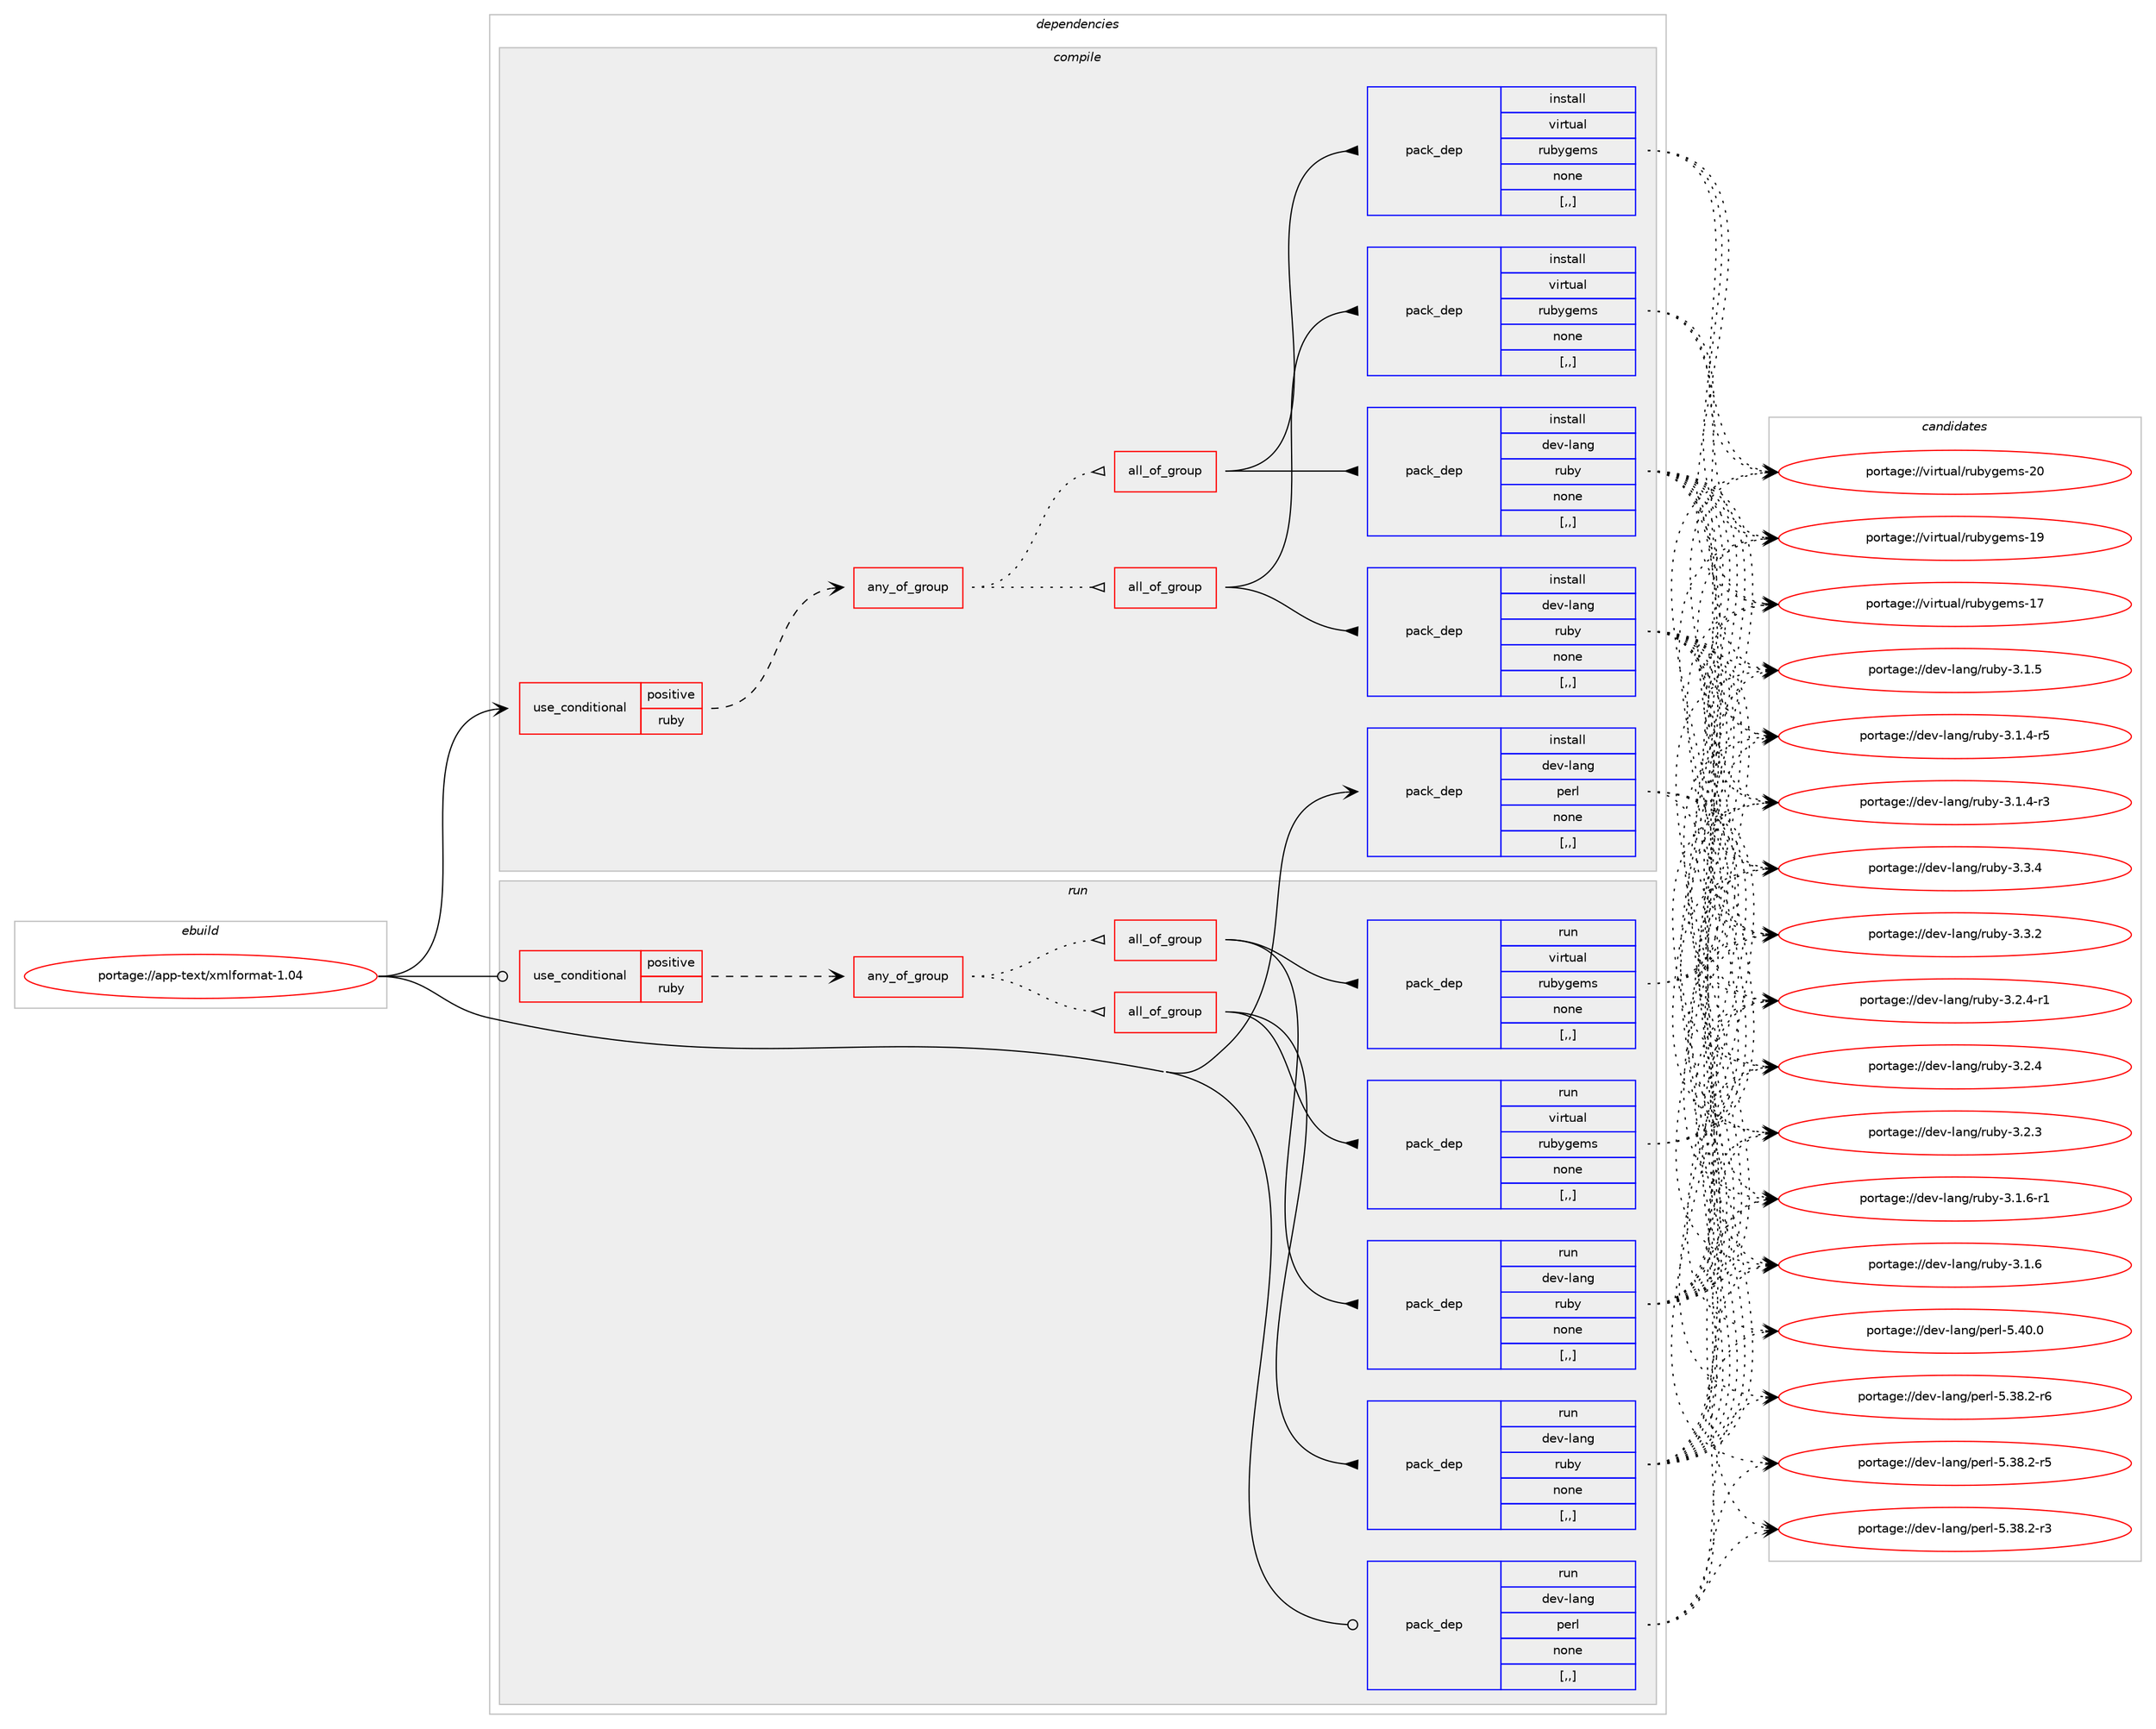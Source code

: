 digraph prolog {

# *************
# Graph options
# *************

newrank=true;
concentrate=true;
compound=true;
graph [rankdir=LR,fontname=Helvetica,fontsize=10,ranksep=1.5];#, ranksep=2.5, nodesep=0.2];
edge  [arrowhead=vee];
node  [fontname=Helvetica,fontsize=10];

# **********
# The ebuild
# **********

subgraph cluster_leftcol {
color=gray;
label=<<i>ebuild</i>>;
id [label="portage://app-text/xmlformat-1.04", color=red, width=4, href="../app-text/xmlformat-1.04.svg"];
}

# ****************
# The dependencies
# ****************

subgraph cluster_midcol {
color=gray;
label=<<i>dependencies</i>>;
subgraph cluster_compile {
fillcolor="#eeeeee";
style=filled;
label=<<i>compile</i>>;
subgraph cond16397 {
dependency60675 [label=<<TABLE BORDER="0" CELLBORDER="1" CELLSPACING="0" CELLPADDING="4"><TR><TD ROWSPAN="3" CELLPADDING="10">use_conditional</TD></TR><TR><TD>positive</TD></TR><TR><TD>ruby</TD></TR></TABLE>>, shape=none, color=red];
subgraph any454 {
dependency60676 [label=<<TABLE BORDER="0" CELLBORDER="1" CELLSPACING="0" CELLPADDING="4"><TR><TD CELLPADDING="10">any_of_group</TD></TR></TABLE>>, shape=none, color=red];subgraph all64 {
dependency60677 [label=<<TABLE BORDER="0" CELLBORDER="1" CELLSPACING="0" CELLPADDING="4"><TR><TD CELLPADDING="10">all_of_group</TD></TR></TABLE>>, shape=none, color=red];subgraph pack43763 {
dependency60678 [label=<<TABLE BORDER="0" CELLBORDER="1" CELLSPACING="0" CELLPADDING="4" WIDTH="220"><TR><TD ROWSPAN="6" CELLPADDING="30">pack_dep</TD></TR><TR><TD WIDTH="110">install</TD></TR><TR><TD>dev-lang</TD></TR><TR><TD>ruby</TD></TR><TR><TD>none</TD></TR><TR><TD>[,,]</TD></TR></TABLE>>, shape=none, color=blue];
}
dependency60677:e -> dependency60678:w [weight=20,style="solid",arrowhead="inv"];
subgraph pack43764 {
dependency60679 [label=<<TABLE BORDER="0" CELLBORDER="1" CELLSPACING="0" CELLPADDING="4" WIDTH="220"><TR><TD ROWSPAN="6" CELLPADDING="30">pack_dep</TD></TR><TR><TD WIDTH="110">install</TD></TR><TR><TD>virtual</TD></TR><TR><TD>rubygems</TD></TR><TR><TD>none</TD></TR><TR><TD>[,,]</TD></TR></TABLE>>, shape=none, color=blue];
}
dependency60677:e -> dependency60679:w [weight=20,style="solid",arrowhead="inv"];
}
dependency60676:e -> dependency60677:w [weight=20,style="dotted",arrowhead="oinv"];
subgraph all65 {
dependency60680 [label=<<TABLE BORDER="0" CELLBORDER="1" CELLSPACING="0" CELLPADDING="4"><TR><TD CELLPADDING="10">all_of_group</TD></TR></TABLE>>, shape=none, color=red];subgraph pack43765 {
dependency60681 [label=<<TABLE BORDER="0" CELLBORDER="1" CELLSPACING="0" CELLPADDING="4" WIDTH="220"><TR><TD ROWSPAN="6" CELLPADDING="30">pack_dep</TD></TR><TR><TD WIDTH="110">install</TD></TR><TR><TD>dev-lang</TD></TR><TR><TD>ruby</TD></TR><TR><TD>none</TD></TR><TR><TD>[,,]</TD></TR></TABLE>>, shape=none, color=blue];
}
dependency60680:e -> dependency60681:w [weight=20,style="solid",arrowhead="inv"];
subgraph pack43766 {
dependency60682 [label=<<TABLE BORDER="0" CELLBORDER="1" CELLSPACING="0" CELLPADDING="4" WIDTH="220"><TR><TD ROWSPAN="6" CELLPADDING="30">pack_dep</TD></TR><TR><TD WIDTH="110">install</TD></TR><TR><TD>virtual</TD></TR><TR><TD>rubygems</TD></TR><TR><TD>none</TD></TR><TR><TD>[,,]</TD></TR></TABLE>>, shape=none, color=blue];
}
dependency60680:e -> dependency60682:w [weight=20,style="solid",arrowhead="inv"];
}
dependency60676:e -> dependency60680:w [weight=20,style="dotted",arrowhead="oinv"];
}
dependency60675:e -> dependency60676:w [weight=20,style="dashed",arrowhead="vee"];
}
id:e -> dependency60675:w [weight=20,style="solid",arrowhead="vee"];
subgraph pack43767 {
dependency60683 [label=<<TABLE BORDER="0" CELLBORDER="1" CELLSPACING="0" CELLPADDING="4" WIDTH="220"><TR><TD ROWSPAN="6" CELLPADDING="30">pack_dep</TD></TR><TR><TD WIDTH="110">install</TD></TR><TR><TD>dev-lang</TD></TR><TR><TD>perl</TD></TR><TR><TD>none</TD></TR><TR><TD>[,,]</TD></TR></TABLE>>, shape=none, color=blue];
}
id:e -> dependency60683:w [weight=20,style="solid",arrowhead="vee"];
}
subgraph cluster_compileandrun {
fillcolor="#eeeeee";
style=filled;
label=<<i>compile and run</i>>;
}
subgraph cluster_run {
fillcolor="#eeeeee";
style=filled;
label=<<i>run</i>>;
subgraph cond16398 {
dependency60684 [label=<<TABLE BORDER="0" CELLBORDER="1" CELLSPACING="0" CELLPADDING="4"><TR><TD ROWSPAN="3" CELLPADDING="10">use_conditional</TD></TR><TR><TD>positive</TD></TR><TR><TD>ruby</TD></TR></TABLE>>, shape=none, color=red];
subgraph any455 {
dependency60685 [label=<<TABLE BORDER="0" CELLBORDER="1" CELLSPACING="0" CELLPADDING="4"><TR><TD CELLPADDING="10">any_of_group</TD></TR></TABLE>>, shape=none, color=red];subgraph all66 {
dependency60686 [label=<<TABLE BORDER="0" CELLBORDER="1" CELLSPACING="0" CELLPADDING="4"><TR><TD CELLPADDING="10">all_of_group</TD></TR></TABLE>>, shape=none, color=red];subgraph pack43768 {
dependency60687 [label=<<TABLE BORDER="0" CELLBORDER="1" CELLSPACING="0" CELLPADDING="4" WIDTH="220"><TR><TD ROWSPAN="6" CELLPADDING="30">pack_dep</TD></TR><TR><TD WIDTH="110">run</TD></TR><TR><TD>dev-lang</TD></TR><TR><TD>ruby</TD></TR><TR><TD>none</TD></TR><TR><TD>[,,]</TD></TR></TABLE>>, shape=none, color=blue];
}
dependency60686:e -> dependency60687:w [weight=20,style="solid",arrowhead="inv"];
subgraph pack43769 {
dependency60688 [label=<<TABLE BORDER="0" CELLBORDER="1" CELLSPACING="0" CELLPADDING="4" WIDTH="220"><TR><TD ROWSPAN="6" CELLPADDING="30">pack_dep</TD></TR><TR><TD WIDTH="110">run</TD></TR><TR><TD>virtual</TD></TR><TR><TD>rubygems</TD></TR><TR><TD>none</TD></TR><TR><TD>[,,]</TD></TR></TABLE>>, shape=none, color=blue];
}
dependency60686:e -> dependency60688:w [weight=20,style="solid",arrowhead="inv"];
}
dependency60685:e -> dependency60686:w [weight=20,style="dotted",arrowhead="oinv"];
subgraph all67 {
dependency60689 [label=<<TABLE BORDER="0" CELLBORDER="1" CELLSPACING="0" CELLPADDING="4"><TR><TD CELLPADDING="10">all_of_group</TD></TR></TABLE>>, shape=none, color=red];subgraph pack43770 {
dependency60690 [label=<<TABLE BORDER="0" CELLBORDER="1" CELLSPACING="0" CELLPADDING="4" WIDTH="220"><TR><TD ROWSPAN="6" CELLPADDING="30">pack_dep</TD></TR><TR><TD WIDTH="110">run</TD></TR><TR><TD>dev-lang</TD></TR><TR><TD>ruby</TD></TR><TR><TD>none</TD></TR><TR><TD>[,,]</TD></TR></TABLE>>, shape=none, color=blue];
}
dependency60689:e -> dependency60690:w [weight=20,style="solid",arrowhead="inv"];
subgraph pack43771 {
dependency60691 [label=<<TABLE BORDER="0" CELLBORDER="1" CELLSPACING="0" CELLPADDING="4" WIDTH="220"><TR><TD ROWSPAN="6" CELLPADDING="30">pack_dep</TD></TR><TR><TD WIDTH="110">run</TD></TR><TR><TD>virtual</TD></TR><TR><TD>rubygems</TD></TR><TR><TD>none</TD></TR><TR><TD>[,,]</TD></TR></TABLE>>, shape=none, color=blue];
}
dependency60689:e -> dependency60691:w [weight=20,style="solid",arrowhead="inv"];
}
dependency60685:e -> dependency60689:w [weight=20,style="dotted",arrowhead="oinv"];
}
dependency60684:e -> dependency60685:w [weight=20,style="dashed",arrowhead="vee"];
}
id:e -> dependency60684:w [weight=20,style="solid",arrowhead="odot"];
subgraph pack43772 {
dependency60692 [label=<<TABLE BORDER="0" CELLBORDER="1" CELLSPACING="0" CELLPADDING="4" WIDTH="220"><TR><TD ROWSPAN="6" CELLPADDING="30">pack_dep</TD></TR><TR><TD WIDTH="110">run</TD></TR><TR><TD>dev-lang</TD></TR><TR><TD>perl</TD></TR><TR><TD>none</TD></TR><TR><TD>[,,]</TD></TR></TABLE>>, shape=none, color=blue];
}
id:e -> dependency60692:w [weight=20,style="solid",arrowhead="odot"];
}
}

# **************
# The candidates
# **************

subgraph cluster_choices {
rank=same;
color=gray;
label=<<i>candidates</i>>;

subgraph choice43763 {
color=black;
nodesep=1;
choice10010111845108971101034711411798121455146514652 [label="portage://dev-lang/ruby-3.3.4", color=red, width=4,href="../dev-lang/ruby-3.3.4.svg"];
choice10010111845108971101034711411798121455146514650 [label="portage://dev-lang/ruby-3.3.2", color=red, width=4,href="../dev-lang/ruby-3.3.2.svg"];
choice100101118451089711010347114117981214551465046524511449 [label="portage://dev-lang/ruby-3.2.4-r1", color=red, width=4,href="../dev-lang/ruby-3.2.4-r1.svg"];
choice10010111845108971101034711411798121455146504652 [label="portage://dev-lang/ruby-3.2.4", color=red, width=4,href="../dev-lang/ruby-3.2.4.svg"];
choice10010111845108971101034711411798121455146504651 [label="portage://dev-lang/ruby-3.2.3", color=red, width=4,href="../dev-lang/ruby-3.2.3.svg"];
choice100101118451089711010347114117981214551464946544511449 [label="portage://dev-lang/ruby-3.1.6-r1", color=red, width=4,href="../dev-lang/ruby-3.1.6-r1.svg"];
choice10010111845108971101034711411798121455146494654 [label="portage://dev-lang/ruby-3.1.6", color=red, width=4,href="../dev-lang/ruby-3.1.6.svg"];
choice10010111845108971101034711411798121455146494653 [label="portage://dev-lang/ruby-3.1.5", color=red, width=4,href="../dev-lang/ruby-3.1.5.svg"];
choice100101118451089711010347114117981214551464946524511453 [label="portage://dev-lang/ruby-3.1.4-r5", color=red, width=4,href="../dev-lang/ruby-3.1.4-r5.svg"];
choice100101118451089711010347114117981214551464946524511451 [label="portage://dev-lang/ruby-3.1.4-r3", color=red, width=4,href="../dev-lang/ruby-3.1.4-r3.svg"];
dependency60678:e -> choice10010111845108971101034711411798121455146514652:w [style=dotted,weight="100"];
dependency60678:e -> choice10010111845108971101034711411798121455146514650:w [style=dotted,weight="100"];
dependency60678:e -> choice100101118451089711010347114117981214551465046524511449:w [style=dotted,weight="100"];
dependency60678:e -> choice10010111845108971101034711411798121455146504652:w [style=dotted,weight="100"];
dependency60678:e -> choice10010111845108971101034711411798121455146504651:w [style=dotted,weight="100"];
dependency60678:e -> choice100101118451089711010347114117981214551464946544511449:w [style=dotted,weight="100"];
dependency60678:e -> choice10010111845108971101034711411798121455146494654:w [style=dotted,weight="100"];
dependency60678:e -> choice10010111845108971101034711411798121455146494653:w [style=dotted,weight="100"];
dependency60678:e -> choice100101118451089711010347114117981214551464946524511453:w [style=dotted,weight="100"];
dependency60678:e -> choice100101118451089711010347114117981214551464946524511451:w [style=dotted,weight="100"];
}
subgraph choice43764 {
color=black;
nodesep=1;
choice118105114116117971084711411798121103101109115455048 [label="portage://virtual/rubygems-20", color=red, width=4,href="../virtual/rubygems-20.svg"];
choice118105114116117971084711411798121103101109115454957 [label="portage://virtual/rubygems-19", color=red, width=4,href="../virtual/rubygems-19.svg"];
choice118105114116117971084711411798121103101109115454955 [label="portage://virtual/rubygems-17", color=red, width=4,href="../virtual/rubygems-17.svg"];
dependency60679:e -> choice118105114116117971084711411798121103101109115455048:w [style=dotted,weight="100"];
dependency60679:e -> choice118105114116117971084711411798121103101109115454957:w [style=dotted,weight="100"];
dependency60679:e -> choice118105114116117971084711411798121103101109115454955:w [style=dotted,weight="100"];
}
subgraph choice43765 {
color=black;
nodesep=1;
choice10010111845108971101034711411798121455146514652 [label="portage://dev-lang/ruby-3.3.4", color=red, width=4,href="../dev-lang/ruby-3.3.4.svg"];
choice10010111845108971101034711411798121455146514650 [label="portage://dev-lang/ruby-3.3.2", color=red, width=4,href="../dev-lang/ruby-3.3.2.svg"];
choice100101118451089711010347114117981214551465046524511449 [label="portage://dev-lang/ruby-3.2.4-r1", color=red, width=4,href="../dev-lang/ruby-3.2.4-r1.svg"];
choice10010111845108971101034711411798121455146504652 [label="portage://dev-lang/ruby-3.2.4", color=red, width=4,href="../dev-lang/ruby-3.2.4.svg"];
choice10010111845108971101034711411798121455146504651 [label="portage://dev-lang/ruby-3.2.3", color=red, width=4,href="../dev-lang/ruby-3.2.3.svg"];
choice100101118451089711010347114117981214551464946544511449 [label="portage://dev-lang/ruby-3.1.6-r1", color=red, width=4,href="../dev-lang/ruby-3.1.6-r1.svg"];
choice10010111845108971101034711411798121455146494654 [label="portage://dev-lang/ruby-3.1.6", color=red, width=4,href="../dev-lang/ruby-3.1.6.svg"];
choice10010111845108971101034711411798121455146494653 [label="portage://dev-lang/ruby-3.1.5", color=red, width=4,href="../dev-lang/ruby-3.1.5.svg"];
choice100101118451089711010347114117981214551464946524511453 [label="portage://dev-lang/ruby-3.1.4-r5", color=red, width=4,href="../dev-lang/ruby-3.1.4-r5.svg"];
choice100101118451089711010347114117981214551464946524511451 [label="portage://dev-lang/ruby-3.1.4-r3", color=red, width=4,href="../dev-lang/ruby-3.1.4-r3.svg"];
dependency60681:e -> choice10010111845108971101034711411798121455146514652:w [style=dotted,weight="100"];
dependency60681:e -> choice10010111845108971101034711411798121455146514650:w [style=dotted,weight="100"];
dependency60681:e -> choice100101118451089711010347114117981214551465046524511449:w [style=dotted,weight="100"];
dependency60681:e -> choice10010111845108971101034711411798121455146504652:w [style=dotted,weight="100"];
dependency60681:e -> choice10010111845108971101034711411798121455146504651:w [style=dotted,weight="100"];
dependency60681:e -> choice100101118451089711010347114117981214551464946544511449:w [style=dotted,weight="100"];
dependency60681:e -> choice10010111845108971101034711411798121455146494654:w [style=dotted,weight="100"];
dependency60681:e -> choice10010111845108971101034711411798121455146494653:w [style=dotted,weight="100"];
dependency60681:e -> choice100101118451089711010347114117981214551464946524511453:w [style=dotted,weight="100"];
dependency60681:e -> choice100101118451089711010347114117981214551464946524511451:w [style=dotted,weight="100"];
}
subgraph choice43766 {
color=black;
nodesep=1;
choice118105114116117971084711411798121103101109115455048 [label="portage://virtual/rubygems-20", color=red, width=4,href="../virtual/rubygems-20.svg"];
choice118105114116117971084711411798121103101109115454957 [label="portage://virtual/rubygems-19", color=red, width=4,href="../virtual/rubygems-19.svg"];
choice118105114116117971084711411798121103101109115454955 [label="portage://virtual/rubygems-17", color=red, width=4,href="../virtual/rubygems-17.svg"];
dependency60682:e -> choice118105114116117971084711411798121103101109115455048:w [style=dotted,weight="100"];
dependency60682:e -> choice118105114116117971084711411798121103101109115454957:w [style=dotted,weight="100"];
dependency60682:e -> choice118105114116117971084711411798121103101109115454955:w [style=dotted,weight="100"];
}
subgraph choice43767 {
color=black;
nodesep=1;
choice10010111845108971101034711210111410845534652484648 [label="portage://dev-lang/perl-5.40.0", color=red, width=4,href="../dev-lang/perl-5.40.0.svg"];
choice100101118451089711010347112101114108455346515646504511454 [label="portage://dev-lang/perl-5.38.2-r6", color=red, width=4,href="../dev-lang/perl-5.38.2-r6.svg"];
choice100101118451089711010347112101114108455346515646504511453 [label="portage://dev-lang/perl-5.38.2-r5", color=red, width=4,href="../dev-lang/perl-5.38.2-r5.svg"];
choice100101118451089711010347112101114108455346515646504511451 [label="portage://dev-lang/perl-5.38.2-r3", color=red, width=4,href="../dev-lang/perl-5.38.2-r3.svg"];
dependency60683:e -> choice10010111845108971101034711210111410845534652484648:w [style=dotted,weight="100"];
dependency60683:e -> choice100101118451089711010347112101114108455346515646504511454:w [style=dotted,weight="100"];
dependency60683:e -> choice100101118451089711010347112101114108455346515646504511453:w [style=dotted,weight="100"];
dependency60683:e -> choice100101118451089711010347112101114108455346515646504511451:w [style=dotted,weight="100"];
}
subgraph choice43768 {
color=black;
nodesep=1;
choice10010111845108971101034711411798121455146514652 [label="portage://dev-lang/ruby-3.3.4", color=red, width=4,href="../dev-lang/ruby-3.3.4.svg"];
choice10010111845108971101034711411798121455146514650 [label="portage://dev-lang/ruby-3.3.2", color=red, width=4,href="../dev-lang/ruby-3.3.2.svg"];
choice100101118451089711010347114117981214551465046524511449 [label="portage://dev-lang/ruby-3.2.4-r1", color=red, width=4,href="../dev-lang/ruby-3.2.4-r1.svg"];
choice10010111845108971101034711411798121455146504652 [label="portage://dev-lang/ruby-3.2.4", color=red, width=4,href="../dev-lang/ruby-3.2.4.svg"];
choice10010111845108971101034711411798121455146504651 [label="portage://dev-lang/ruby-3.2.3", color=red, width=4,href="../dev-lang/ruby-3.2.3.svg"];
choice100101118451089711010347114117981214551464946544511449 [label="portage://dev-lang/ruby-3.1.6-r1", color=red, width=4,href="../dev-lang/ruby-3.1.6-r1.svg"];
choice10010111845108971101034711411798121455146494654 [label="portage://dev-lang/ruby-3.1.6", color=red, width=4,href="../dev-lang/ruby-3.1.6.svg"];
choice10010111845108971101034711411798121455146494653 [label="portage://dev-lang/ruby-3.1.5", color=red, width=4,href="../dev-lang/ruby-3.1.5.svg"];
choice100101118451089711010347114117981214551464946524511453 [label="portage://dev-lang/ruby-3.1.4-r5", color=red, width=4,href="../dev-lang/ruby-3.1.4-r5.svg"];
choice100101118451089711010347114117981214551464946524511451 [label="portage://dev-lang/ruby-3.1.4-r3", color=red, width=4,href="../dev-lang/ruby-3.1.4-r3.svg"];
dependency60687:e -> choice10010111845108971101034711411798121455146514652:w [style=dotted,weight="100"];
dependency60687:e -> choice10010111845108971101034711411798121455146514650:w [style=dotted,weight="100"];
dependency60687:e -> choice100101118451089711010347114117981214551465046524511449:w [style=dotted,weight="100"];
dependency60687:e -> choice10010111845108971101034711411798121455146504652:w [style=dotted,weight="100"];
dependency60687:e -> choice10010111845108971101034711411798121455146504651:w [style=dotted,weight="100"];
dependency60687:e -> choice100101118451089711010347114117981214551464946544511449:w [style=dotted,weight="100"];
dependency60687:e -> choice10010111845108971101034711411798121455146494654:w [style=dotted,weight="100"];
dependency60687:e -> choice10010111845108971101034711411798121455146494653:w [style=dotted,weight="100"];
dependency60687:e -> choice100101118451089711010347114117981214551464946524511453:w [style=dotted,weight="100"];
dependency60687:e -> choice100101118451089711010347114117981214551464946524511451:w [style=dotted,weight="100"];
}
subgraph choice43769 {
color=black;
nodesep=1;
choice118105114116117971084711411798121103101109115455048 [label="portage://virtual/rubygems-20", color=red, width=4,href="../virtual/rubygems-20.svg"];
choice118105114116117971084711411798121103101109115454957 [label="portage://virtual/rubygems-19", color=red, width=4,href="../virtual/rubygems-19.svg"];
choice118105114116117971084711411798121103101109115454955 [label="portage://virtual/rubygems-17", color=red, width=4,href="../virtual/rubygems-17.svg"];
dependency60688:e -> choice118105114116117971084711411798121103101109115455048:w [style=dotted,weight="100"];
dependency60688:e -> choice118105114116117971084711411798121103101109115454957:w [style=dotted,weight="100"];
dependency60688:e -> choice118105114116117971084711411798121103101109115454955:w [style=dotted,weight="100"];
}
subgraph choice43770 {
color=black;
nodesep=1;
choice10010111845108971101034711411798121455146514652 [label="portage://dev-lang/ruby-3.3.4", color=red, width=4,href="../dev-lang/ruby-3.3.4.svg"];
choice10010111845108971101034711411798121455146514650 [label="portage://dev-lang/ruby-3.3.2", color=red, width=4,href="../dev-lang/ruby-3.3.2.svg"];
choice100101118451089711010347114117981214551465046524511449 [label="portage://dev-lang/ruby-3.2.4-r1", color=red, width=4,href="../dev-lang/ruby-3.2.4-r1.svg"];
choice10010111845108971101034711411798121455146504652 [label="portage://dev-lang/ruby-3.2.4", color=red, width=4,href="../dev-lang/ruby-3.2.4.svg"];
choice10010111845108971101034711411798121455146504651 [label="portage://dev-lang/ruby-3.2.3", color=red, width=4,href="../dev-lang/ruby-3.2.3.svg"];
choice100101118451089711010347114117981214551464946544511449 [label="portage://dev-lang/ruby-3.1.6-r1", color=red, width=4,href="../dev-lang/ruby-3.1.6-r1.svg"];
choice10010111845108971101034711411798121455146494654 [label="portage://dev-lang/ruby-3.1.6", color=red, width=4,href="../dev-lang/ruby-3.1.6.svg"];
choice10010111845108971101034711411798121455146494653 [label="portage://dev-lang/ruby-3.1.5", color=red, width=4,href="../dev-lang/ruby-3.1.5.svg"];
choice100101118451089711010347114117981214551464946524511453 [label="portage://dev-lang/ruby-3.1.4-r5", color=red, width=4,href="../dev-lang/ruby-3.1.4-r5.svg"];
choice100101118451089711010347114117981214551464946524511451 [label="portage://dev-lang/ruby-3.1.4-r3", color=red, width=4,href="../dev-lang/ruby-3.1.4-r3.svg"];
dependency60690:e -> choice10010111845108971101034711411798121455146514652:w [style=dotted,weight="100"];
dependency60690:e -> choice10010111845108971101034711411798121455146514650:w [style=dotted,weight="100"];
dependency60690:e -> choice100101118451089711010347114117981214551465046524511449:w [style=dotted,weight="100"];
dependency60690:e -> choice10010111845108971101034711411798121455146504652:w [style=dotted,weight="100"];
dependency60690:e -> choice10010111845108971101034711411798121455146504651:w [style=dotted,weight="100"];
dependency60690:e -> choice100101118451089711010347114117981214551464946544511449:w [style=dotted,weight="100"];
dependency60690:e -> choice10010111845108971101034711411798121455146494654:w [style=dotted,weight="100"];
dependency60690:e -> choice10010111845108971101034711411798121455146494653:w [style=dotted,weight="100"];
dependency60690:e -> choice100101118451089711010347114117981214551464946524511453:w [style=dotted,weight="100"];
dependency60690:e -> choice100101118451089711010347114117981214551464946524511451:w [style=dotted,weight="100"];
}
subgraph choice43771 {
color=black;
nodesep=1;
choice118105114116117971084711411798121103101109115455048 [label="portage://virtual/rubygems-20", color=red, width=4,href="../virtual/rubygems-20.svg"];
choice118105114116117971084711411798121103101109115454957 [label="portage://virtual/rubygems-19", color=red, width=4,href="../virtual/rubygems-19.svg"];
choice118105114116117971084711411798121103101109115454955 [label="portage://virtual/rubygems-17", color=red, width=4,href="../virtual/rubygems-17.svg"];
dependency60691:e -> choice118105114116117971084711411798121103101109115455048:w [style=dotted,weight="100"];
dependency60691:e -> choice118105114116117971084711411798121103101109115454957:w [style=dotted,weight="100"];
dependency60691:e -> choice118105114116117971084711411798121103101109115454955:w [style=dotted,weight="100"];
}
subgraph choice43772 {
color=black;
nodesep=1;
choice10010111845108971101034711210111410845534652484648 [label="portage://dev-lang/perl-5.40.0", color=red, width=4,href="../dev-lang/perl-5.40.0.svg"];
choice100101118451089711010347112101114108455346515646504511454 [label="portage://dev-lang/perl-5.38.2-r6", color=red, width=4,href="../dev-lang/perl-5.38.2-r6.svg"];
choice100101118451089711010347112101114108455346515646504511453 [label="portage://dev-lang/perl-5.38.2-r5", color=red, width=4,href="../dev-lang/perl-5.38.2-r5.svg"];
choice100101118451089711010347112101114108455346515646504511451 [label="portage://dev-lang/perl-5.38.2-r3", color=red, width=4,href="../dev-lang/perl-5.38.2-r3.svg"];
dependency60692:e -> choice10010111845108971101034711210111410845534652484648:w [style=dotted,weight="100"];
dependency60692:e -> choice100101118451089711010347112101114108455346515646504511454:w [style=dotted,weight="100"];
dependency60692:e -> choice100101118451089711010347112101114108455346515646504511453:w [style=dotted,weight="100"];
dependency60692:e -> choice100101118451089711010347112101114108455346515646504511451:w [style=dotted,weight="100"];
}
}

}
